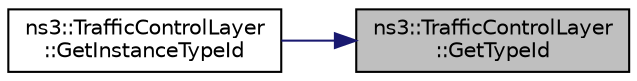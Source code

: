digraph "ns3::TrafficControlLayer::GetTypeId"
{
 // LATEX_PDF_SIZE
  edge [fontname="Helvetica",fontsize="10",labelfontname="Helvetica",labelfontsize="10"];
  node [fontname="Helvetica",fontsize="10",shape=record];
  rankdir="RL";
  Node1 [label="ns3::TrafficControlLayer\l::GetTypeId",height=0.2,width=0.4,color="black", fillcolor="grey75", style="filled", fontcolor="black",tooltip="Get the type ID."];
  Node1 -> Node2 [dir="back",color="midnightblue",fontsize="10",style="solid",fontname="Helvetica"];
  Node2 [label="ns3::TrafficControlLayer\l::GetInstanceTypeId",height=0.2,width=0.4,color="black", fillcolor="white", style="filled",URL="$classns3_1_1_traffic_control_layer.html#a5cfc9ed043db6ff34fc7a774c4515c8f",tooltip="Get the type ID for the instance."];
}
